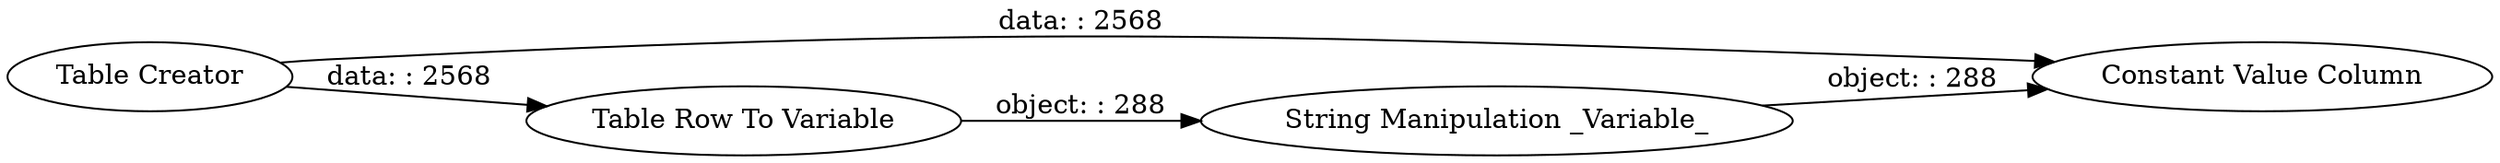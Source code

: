 digraph {
	"3072957900632097612_2" [label="String Manipulation _Variable_"]
	"3072957900632097612_3" [label="Constant Value Column"]
	"3072957900632097612_1" [label="Table Creator"]
	"3072957900632097612_4" [label="Table Row To Variable"]
	"3072957900632097612_1" -> "3072957900632097612_4" [label="data: : 2568"]
	"3072957900632097612_1" -> "3072957900632097612_3" [label="data: : 2568"]
	"3072957900632097612_2" -> "3072957900632097612_3" [label="object: : 288"]
	"3072957900632097612_4" -> "3072957900632097612_2" [label="object: : 288"]
	rankdir=LR
}
